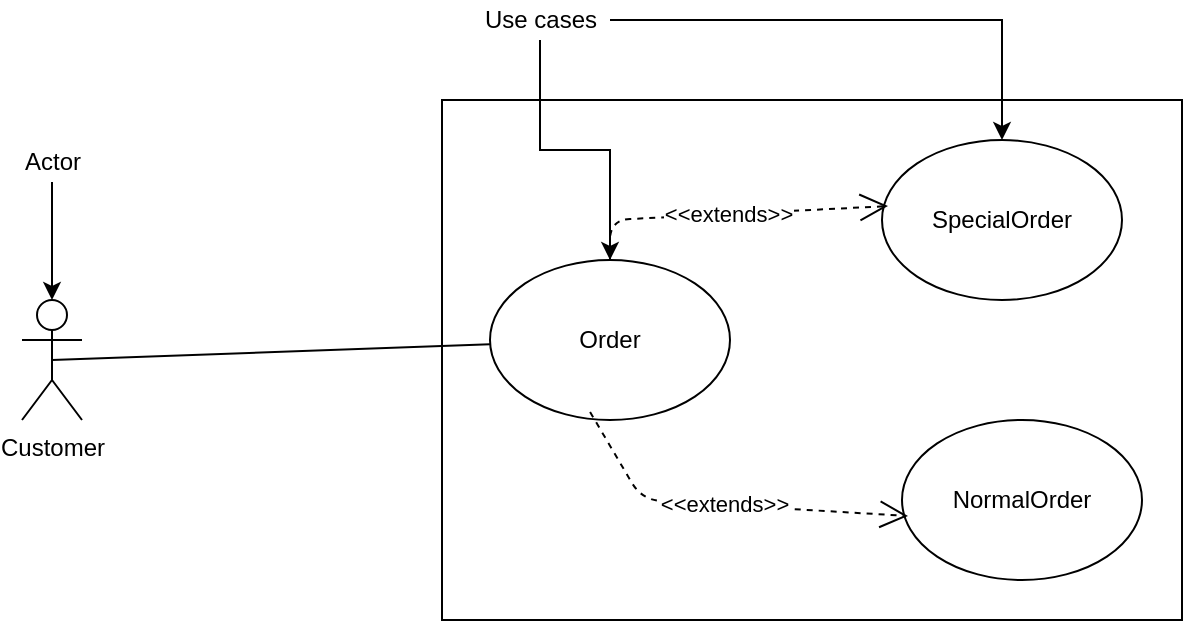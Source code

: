 <mxfile version="12.9.14" type="device"><diagram id="q4HqwhO64KQ3YO8hAJIR" name="Page-1"><mxGraphModel dx="868" dy="443" grid="1" gridSize="10" guides="1" tooltips="1" connect="1" arrows="1" fold="1" page="1" pageScale="1" pageWidth="827" pageHeight="1169" math="0" shadow="0"><root><mxCell id="0"/><mxCell id="1" parent="0"/><mxCell id="W_uSxCT5pPb7bBQpGBQA-1" value="Customer" style="shape=umlActor;verticalLabelPosition=bottom;labelBackgroundColor=#ffffff;verticalAlign=top;html=1;outlineConnect=0;" vertex="1" parent="1"><mxGeometry x="120" y="170" width="30" height="60" as="geometry"/></mxCell><mxCell id="W_uSxCT5pPb7bBQpGBQA-4" value="" style="rounded=0;whiteSpace=wrap;html=1;" vertex="1" parent="1"><mxGeometry x="330" y="70" width="370" height="260" as="geometry"/></mxCell><mxCell id="W_uSxCT5pPb7bBQpGBQA-5" value="Order" style="ellipse;whiteSpace=wrap;html=1;" vertex="1" parent="1"><mxGeometry x="354" y="150" width="120" height="80" as="geometry"/></mxCell><mxCell id="W_uSxCT5pPb7bBQpGBQA-6" value="SpecialOrder" style="ellipse;whiteSpace=wrap;html=1;" vertex="1" parent="1"><mxGeometry x="550" y="90" width="120" height="80" as="geometry"/></mxCell><mxCell id="W_uSxCT5pPb7bBQpGBQA-7" value="NormalOrder" style="ellipse;whiteSpace=wrap;html=1;" vertex="1" parent="1"><mxGeometry x="560" y="230" width="120" height="80" as="geometry"/></mxCell><mxCell id="W_uSxCT5pPb7bBQpGBQA-8" value="&amp;lt;&amp;lt;extends&amp;gt;&amp;gt;" style="endArrow=open;endSize=12;dashed=1;html=1;entryX=0.025;entryY=0.413;entryDx=0;entryDy=0;entryPerimeter=0;" edge="1" parent="1" source="W_uSxCT5pPb7bBQpGBQA-5" target="W_uSxCT5pPb7bBQpGBQA-6"><mxGeometry width="160" relative="1" as="geometry"><mxPoint x="410" y="150" as="sourcePoint"/><mxPoint x="570" y="150" as="targetPoint"/><Array as="points"><mxPoint x="414" y="130"/></Array></mxGeometry></mxCell><mxCell id="W_uSxCT5pPb7bBQpGBQA-13" value="&amp;lt;&amp;lt;extends&amp;gt;&amp;gt;" style="endArrow=open;endSize=12;dashed=1;html=1;entryX=0.025;entryY=0.6;entryDx=0;entryDy=0;entryPerimeter=0;exitX=0.417;exitY=0.95;exitDx=0;exitDy=0;exitPerimeter=0;" edge="1" parent="1" source="W_uSxCT5pPb7bBQpGBQA-5" target="W_uSxCT5pPb7bBQpGBQA-7"><mxGeometry width="160" relative="1" as="geometry"><mxPoint x="370" y="280" as="sourcePoint"/><mxPoint x="530" y="280" as="targetPoint"/><Array as="points"><mxPoint x="430" y="270"/></Array></mxGeometry></mxCell><mxCell id="W_uSxCT5pPb7bBQpGBQA-17" value="" style="endArrow=none;html=1;exitX=0.5;exitY=0.5;exitDx=0;exitDy=0;exitPerimeter=0;" edge="1" parent="1" source="W_uSxCT5pPb7bBQpGBQA-1" target="W_uSxCT5pPb7bBQpGBQA-5"><mxGeometry width="50" height="50" relative="1" as="geometry"><mxPoint x="180" y="230" as="sourcePoint"/><mxPoint x="230" y="180" as="targetPoint"/></mxGeometry></mxCell><mxCell id="W_uSxCT5pPb7bBQpGBQA-19" style="edgeStyle=orthogonalEdgeStyle;rounded=0;orthogonalLoop=1;jettySize=auto;html=1;entryX=0.5;entryY=0;entryDx=0;entryDy=0;entryPerimeter=0;" edge="1" parent="1" source="W_uSxCT5pPb7bBQpGBQA-18" target="W_uSxCT5pPb7bBQpGBQA-1"><mxGeometry relative="1" as="geometry"/></mxCell><mxCell id="W_uSxCT5pPb7bBQpGBQA-18" value="Actor" style="text;html=1;align=center;verticalAlign=middle;resizable=0;points=[];autosize=1;" vertex="1" parent="1"><mxGeometry x="115" y="91" width="40" height="20" as="geometry"/></mxCell><mxCell id="W_uSxCT5pPb7bBQpGBQA-21" style="edgeStyle=orthogonalEdgeStyle;rounded=0;orthogonalLoop=1;jettySize=auto;html=1;" edge="1" parent="1" source="W_uSxCT5pPb7bBQpGBQA-20" target="W_uSxCT5pPb7bBQpGBQA-5"><mxGeometry relative="1" as="geometry"/></mxCell><mxCell id="W_uSxCT5pPb7bBQpGBQA-22" style="edgeStyle=orthogonalEdgeStyle;rounded=0;orthogonalLoop=1;jettySize=auto;html=1;" edge="1" parent="1" source="W_uSxCT5pPb7bBQpGBQA-20" target="W_uSxCT5pPb7bBQpGBQA-6"><mxGeometry relative="1" as="geometry"/></mxCell><mxCell id="W_uSxCT5pPb7bBQpGBQA-20" value="Use cases" style="text;html=1;align=center;verticalAlign=middle;resizable=0;points=[];autosize=1;" vertex="1" parent="1"><mxGeometry x="344" y="20" width="70" height="20" as="geometry"/></mxCell></root></mxGraphModel></diagram></mxfile>